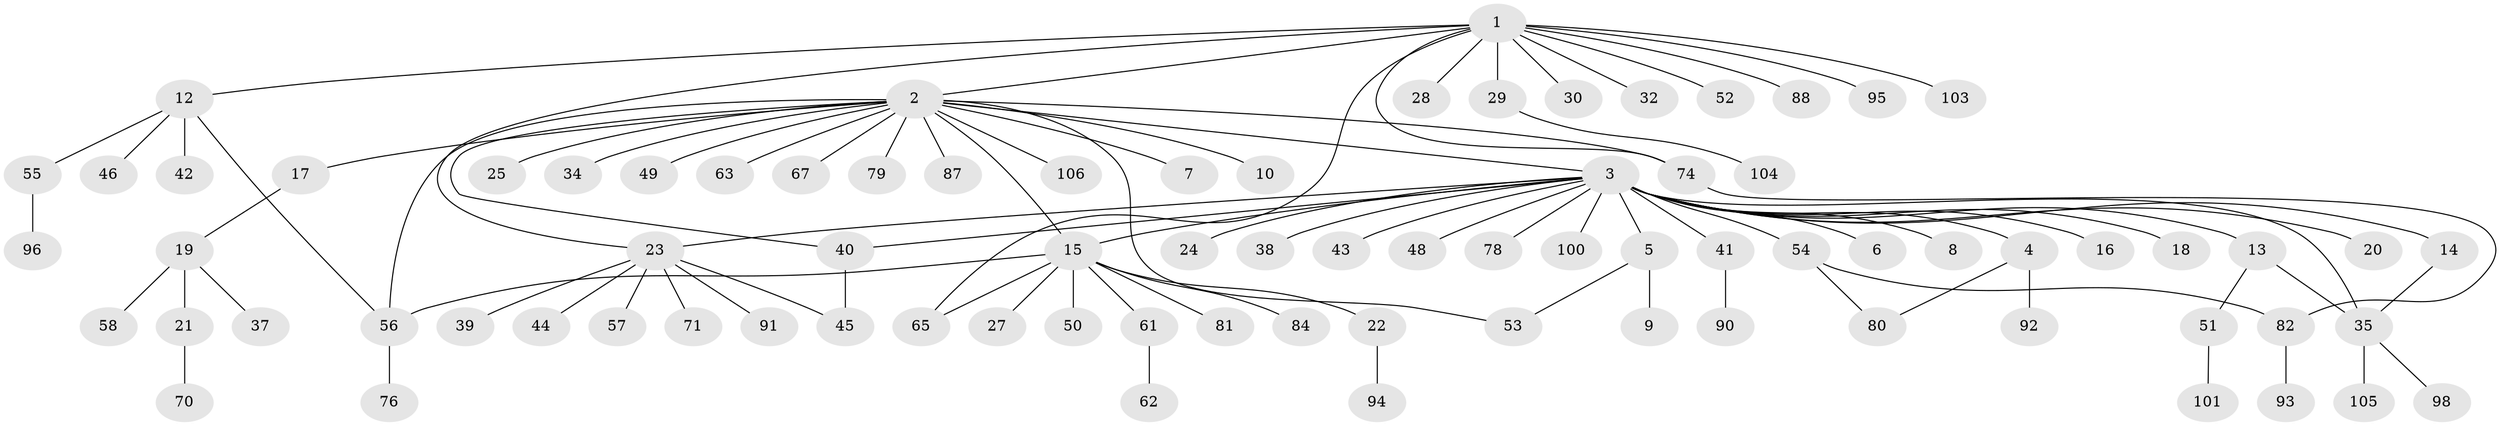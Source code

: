 // original degree distribution, {13: 0.009433962264150943, 19: 0.009433962264150943, 23: 0.009433962264150943, 4: 0.05660377358490566, 3: 0.08490566037735849, 1: 0.6132075471698113, 2: 0.18867924528301888, 11: 0.009433962264150943, 9: 0.009433962264150943, 5: 0.009433962264150943}
// Generated by graph-tools (version 1.1) at 2025/41/03/06/25 10:41:47]
// undirected, 83 vertices, 95 edges
graph export_dot {
graph [start="1"]
  node [color=gray90,style=filled];
  1 [super="+59"];
  2 [super="+85"];
  3 [super="+83"];
  4 [super="+11"];
  5;
  6;
  7;
  8;
  9;
  10;
  12 [super="+36"];
  13 [super="+47"];
  14;
  15 [super="+26"];
  16;
  17 [super="+69"];
  18;
  19 [super="+31"];
  20;
  21;
  22;
  23 [super="+33"];
  24;
  25;
  27;
  28;
  29 [super="+60"];
  30;
  32;
  34;
  35 [super="+64"];
  37 [super="+77"];
  38;
  39;
  40 [super="+75"];
  41;
  42 [super="+66"];
  43;
  44 [super="+89"];
  45;
  46;
  48;
  49;
  50 [super="+73"];
  51;
  52;
  53;
  54 [super="+72"];
  55 [super="+97"];
  56;
  57 [super="+102"];
  58;
  61;
  62 [super="+68"];
  63;
  65;
  67;
  70;
  71;
  74 [super="+99"];
  76;
  78;
  79;
  80;
  81;
  82 [super="+86"];
  84;
  87;
  88;
  90;
  91;
  92;
  93;
  94;
  95;
  96;
  98;
  100;
  101;
  103;
  104;
  105;
  106;
  1 -- 2;
  1 -- 12;
  1 -- 23;
  1 -- 28;
  1 -- 29;
  1 -- 30;
  1 -- 32;
  1 -- 52;
  1 -- 65;
  1 -- 74;
  1 -- 88;
  1 -- 95;
  1 -- 103;
  2 -- 3;
  2 -- 7;
  2 -- 10;
  2 -- 15;
  2 -- 17;
  2 -- 25;
  2 -- 34;
  2 -- 40;
  2 -- 49;
  2 -- 53;
  2 -- 56;
  2 -- 63;
  2 -- 67;
  2 -- 74;
  2 -- 79;
  2 -- 87;
  2 -- 106;
  3 -- 4;
  3 -- 5;
  3 -- 6;
  3 -- 8;
  3 -- 13;
  3 -- 14;
  3 -- 15;
  3 -- 16;
  3 -- 18;
  3 -- 20;
  3 -- 23;
  3 -- 24;
  3 -- 35;
  3 -- 38;
  3 -- 40;
  3 -- 41;
  3 -- 43;
  3 -- 48;
  3 -- 54;
  3 -- 78;
  3 -- 100;
  4 -- 80;
  4 -- 92;
  5 -- 9;
  5 -- 53;
  12 -- 56;
  12 -- 42;
  12 -- 46;
  12 -- 55;
  13 -- 51;
  13 -- 35;
  14 -- 35;
  15 -- 22;
  15 -- 27;
  15 -- 50;
  15 -- 56;
  15 -- 61;
  15 -- 65;
  15 -- 81;
  15 -- 84;
  17 -- 19;
  19 -- 21;
  19 -- 58;
  19 -- 37;
  21 -- 70;
  22 -- 94;
  23 -- 39;
  23 -- 44;
  23 -- 45;
  23 -- 57;
  23 -- 71;
  23 -- 91;
  29 -- 104;
  35 -- 98;
  35 -- 105;
  40 -- 45;
  41 -- 90;
  51 -- 101;
  54 -- 80;
  54 -- 82;
  55 -- 96;
  56 -- 76;
  61 -- 62;
  74 -- 82;
  82 -- 93;
}
